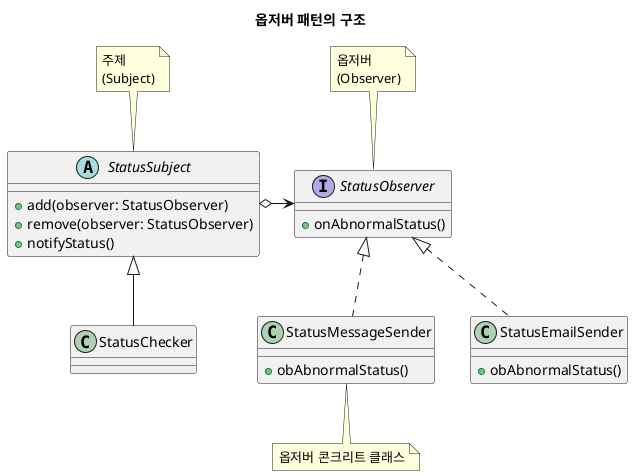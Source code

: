 @startuml

title 옵저버 패턴의 구조

abstract class StatusSubject {
  +add(observer: StatusObserver)
  +remove(observer: StatusObserver)
  +notifyStatus()
}
note top
  주제
  (Subject)
end note

interface StatusObserver {
  +onAbnormalStatus()
}
note top
  옵저버
  (Observer)
end note

class StatusChecker

class StatusEmailSender {
  +obAbnormalStatus()
}
class StatusMessageSender {
  +obAbnormalStatus()
}
note bottom
  옵저버 콘크리트 클래스
end note

StatusSubject o-right-> StatusObserver
StatusChecker -up-|> StatusSubject

StatusEmailSender .up.|> StatusObserver
StatusMessageSender .up.|> StatusObserver

@enduml